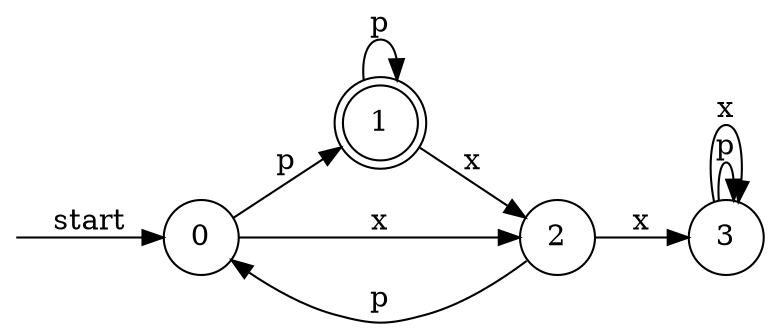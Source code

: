 digraph dfa {
    rankdir = LR;
    node [shape = circle];
    __start [style = invis, shape = point];
    __start -> "0" [ label = "start" ];
    node [shape = doublecircle]; "1"
    node [shape = circle];
    "1" -> "1" [ label = "p" ];
    "1" -> "2" [ label = "x" ];
    "2" -> "0" [ label = "p" ];
    "2" -> "3" [ label = "x" ];
    "3" -> "3" [ label = "p" ];
    "3" -> "3" [ label = "x" ];
    "0" -> "1" [ label = "p" ];
    "0" -> "2" [ label = "x" ];
}

